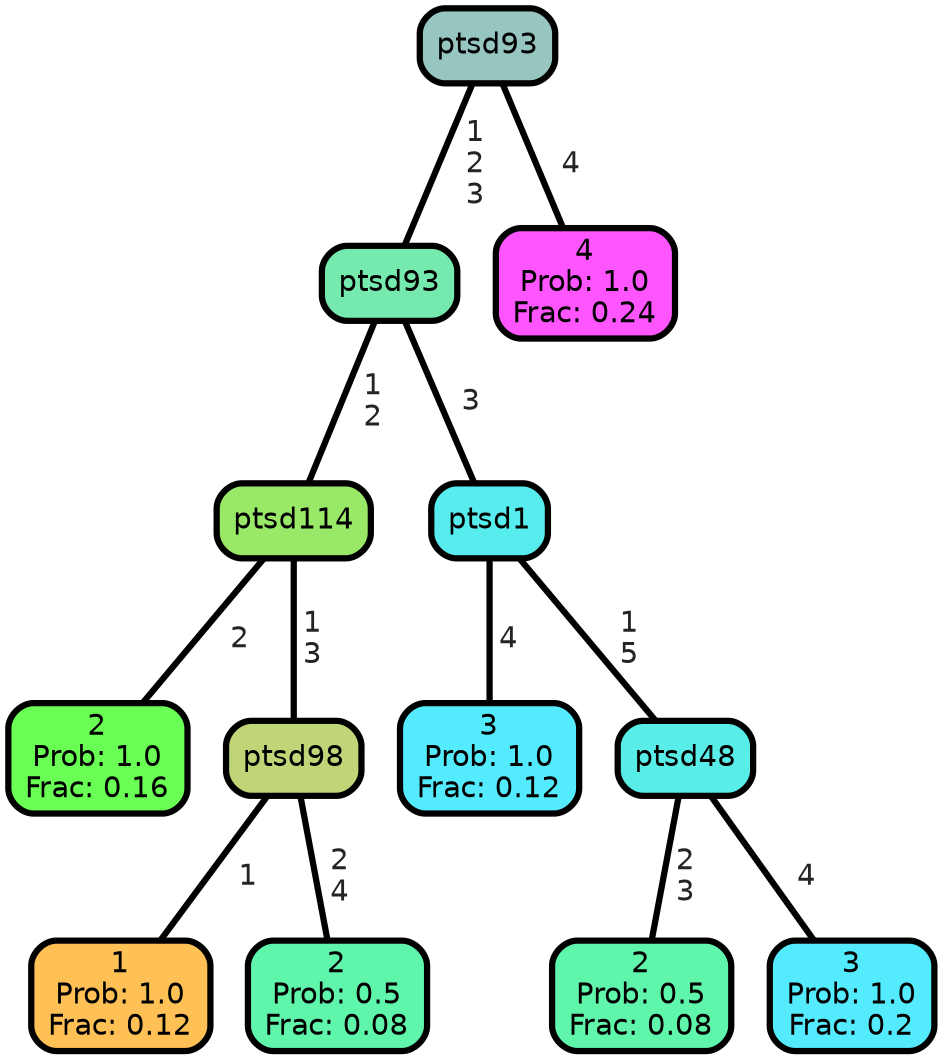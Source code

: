graph Tree {
node [shape=box, style="filled, rounded",color="black",penwidth="3",fontcolor="black",                 fontname=helvetica] ;
graph [ranksep="0 equally", splines=straight,                 bgcolor=transparent, dpi=200] ;
edge [fontname=helvetica, fontweight=bold,fontcolor=grey14,color=black] ;
0 [label="2
Prob: 1.0
Frac: 0.16", fillcolor="#6aff55"] ;
1 [label="ptsd114", fillcolor="#99e867"] ;
2 [label="1
Prob: 1.0
Frac: 0.12", fillcolor="#ffc155"] ;
3 [label="ptsd98", fillcolor="#bfd577"] ;
4 [label="2
Prob: 0.5
Frac: 0.08", fillcolor="#5ff5aa"] ;
5 [label="ptsd93", fillcolor="#76eaae"] ;
6 [label="3
Prob: 1.0
Frac: 0.12", fillcolor="#55ebff"] ;
7 [label="ptsd1", fillcolor="#57edee"] ;
8 [label="2
Prob: 0.5
Frac: 0.08", fillcolor="#5ff5aa"] ;
9 [label="ptsd48", fillcolor="#58ede6"] ;
10 [label="3
Prob: 1.0
Frac: 0.2", fillcolor="#55ebff"] ;
11 [label="ptsd93", fillcolor="#97c6c1"] ;
12 [label="4
Prob: 1.0
Frac: 0.24", fillcolor="#ff55ff"] ;
1 -- 0 [label=" 2",penwidth=3] ;
1 -- 3 [label=" 1\n 3",penwidth=3] ;
3 -- 2 [label=" 1",penwidth=3] ;
3 -- 4 [label=" 2\n 4",penwidth=3] ;
5 -- 1 [label=" 1\n 2",penwidth=3] ;
5 -- 7 [label=" 3",penwidth=3] ;
7 -- 6 [label=" 4",penwidth=3] ;
7 -- 9 [label=" 1\n 5",penwidth=3] ;
9 -- 8 [label=" 2\n 3",penwidth=3] ;
9 -- 10 [label=" 4",penwidth=3] ;
11 -- 5 [label=" 1\n 2\n 3",penwidth=3] ;
11 -- 12 [label=" 4",penwidth=3] ;
{rank = same;}}